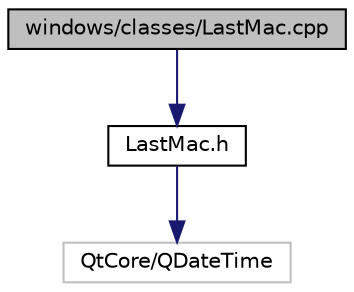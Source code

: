 digraph "windows/classes/LastMac.cpp"
{
  edge [fontname="Helvetica",fontsize="10",labelfontname="Helvetica",labelfontsize="10"];
  node [fontname="Helvetica",fontsize="10",shape=record];
  Node0 [label="windows/classes/LastMac.cpp",height=0.2,width=0.4,color="black", fillcolor="grey75", style="filled", fontcolor="black"];
  Node0 -> Node1 [color="midnightblue",fontsize="10",style="solid",fontname="Helvetica"];
  Node1 [label="LastMac.h",height=0.2,width=0.4,color="black", fillcolor="white", style="filled",URL="$_last_mac_8h.html"];
  Node1 -> Node2 [color="midnightblue",fontsize="10",style="solid",fontname="Helvetica"];
  Node2 [label="QtCore/QDateTime",height=0.2,width=0.4,color="grey75", fillcolor="white", style="filled"];
}
